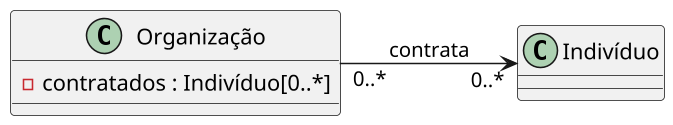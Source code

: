 @startuml

skinparam defaultFontName "Source Code Pro"
skinparam dpi 150

left to right direction

Organização "0..*" --> "0..*" Indivíduo : contrata

class Organização {
    - contratados : Indivíduo[0..*]
}

@enduml